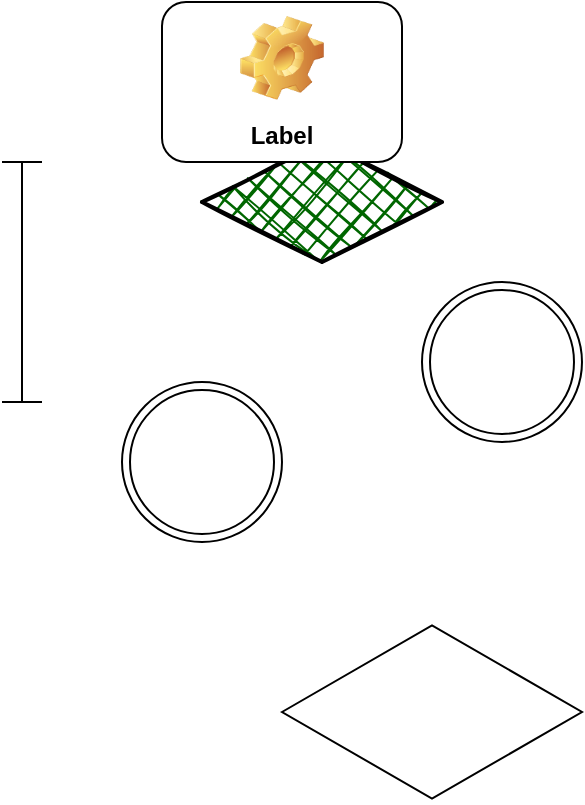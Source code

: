 <mxfile version="20.8.16" type="github">
  <diagram name="Page-1" id="e46ZSgUiM06h24h3hdQA">
    <mxGraphModel dx="880" dy="494" grid="1" gridSize="10" guides="1" tooltips="1" connect="1" arrows="1" fold="1" page="1" pageScale="1" pageWidth="850" pageHeight="1100" math="0" shadow="0">
      <root>
        <mxCell id="0" />
        <mxCell id="1" parent="0" />
        <mxCell id="hQTUHUbLcIf_wo7CLraZ-1" value="" style="ellipse;shape=doubleEllipse;whiteSpace=wrap;html=1;aspect=fixed;" vertex="1" parent="1">
          <mxGeometry x="300" y="190" width="80" height="80" as="geometry" />
        </mxCell>
        <mxCell id="hQTUHUbLcIf_wo7CLraZ-2" value="" style="ellipse;shape=doubleEllipse;whiteSpace=wrap;html=1;aspect=fixed;" vertex="1" parent="1">
          <mxGeometry x="150" y="240" width="80" height="80" as="geometry" />
        </mxCell>
        <mxCell id="hQTUHUbLcIf_wo7CLraZ-3" value="" style="rhombus;whiteSpace=wrap;html=1;strokeWidth=2;fillWeight=-1;hachureGap=8;fillStyle=cross-hatch;fillColor=#006600;sketch=1;" vertex="1" parent="1">
          <mxGeometry x="190" y="120" width="120" height="60" as="geometry" />
        </mxCell>
        <mxCell id="hQTUHUbLcIf_wo7CLraZ-4" value="" style="shape=crossbar;whiteSpace=wrap;html=1;rounded=1;direction=south;" vertex="1" parent="1">
          <mxGeometry x="90" y="130" width="20" height="120" as="geometry" />
        </mxCell>
        <mxCell id="hQTUHUbLcIf_wo7CLraZ-5" value="" style="html=1;whiteSpace=wrap;aspect=fixed;shape=isoRectangle;" vertex="1" parent="1">
          <mxGeometry x="230" y="360" width="150" height="90" as="geometry" />
        </mxCell>
        <mxCell id="hQTUHUbLcIf_wo7CLraZ-6" value="Label" style="label;whiteSpace=wrap;html=1;align=center;verticalAlign=bottom;spacingLeft=0;spacingBottom=4;imageAlign=center;imageVerticalAlign=top;image=img/clipart/Gear_128x128.png" vertex="1" parent="1">
          <mxGeometry x="170" y="50" width="120" height="80" as="geometry" />
        </mxCell>
      </root>
    </mxGraphModel>
  </diagram>
</mxfile>
